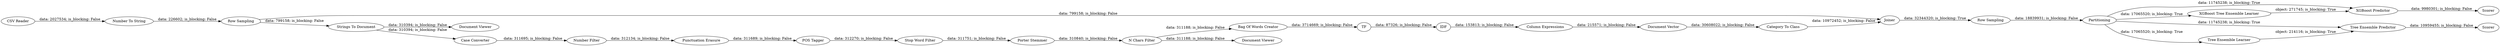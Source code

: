 digraph {
	"6495269748421463168_16" [label="Bag Of Words Creator"]
	"6495269748421463168_14" [label="Stop Word Filter"]
	"6495269748421463168_11" [label="Number Filter"]
	"6495269748421463168_37" [label="XGBoost Predictor"]
	"6495269748421463168_36" [label="XGBoost Tree Ensemble Learner"]
	"6495269748421463168_32" [label="CSV Reader"]
	"6495269748421463168_15" [label="Porter Stemmer"]
	"6495269748421463168_26" [label=Scorer]
	"6495269748421463168_17" [label=TF]
	"6495269748421463168_28" [label="Tree Ensemble Predictor"]
	"6495269748421463168_12" [label="Punctuation Erasure"]
	"6495269748421463168_10" [label="N Chars Filter"]
	"6495269748421463168_8" [label="Document Viewer"]
	"6495269748421463168_31" [label="Row Sampling"]
	"6495269748421463168_34" [label=Joiner]
	"6495269748421463168_20" [label="Document Vector"]
	"6495269748421463168_35" [label="Row Sampling"]
	"6495269748421463168_27" [label="Tree Ensemble Learner"]
	"6495269748421463168_23" [label=Partitioning]
	"6495269748421463168_18" [label=IDF]
	"6495269748421463168_9" [label="Case Converter"]
	"6495269748421463168_13" [label="POS Tagger"]
	"6495269748421463168_19" [label="Column Expressions"]
	"6495269748421463168_38" [label=Scorer]
	"6495269748421463168_7" [label="Strings To Document"]
	"6495269748421463168_33" [label="Number To String"]
	"6495269748421463168_21" [label="Category To Class"]
	"6495269748421463168_30" [label="Document Viewer"]
	"6495269748421463168_17" -> "6495269748421463168_18" [label="data: 87326; is_blocking: False"]
	"6495269748421463168_23" -> "6495269748421463168_36" [label="data: 17065520; is_blocking: True"]
	"6495269748421463168_33" -> "6495269748421463168_31" [label="data: 226602; is_blocking: False"]
	"6495269748421463168_28" -> "6495269748421463168_26" [label="data: 10959455; is_blocking: False"]
	"6495269748421463168_23" -> "6495269748421463168_37" [label="data: 11745238; is_blocking: True"]
	"6495269748421463168_27" -> "6495269748421463168_28" [label="object: 214116; is_blocking: True"]
	"6495269748421463168_18" -> "6495269748421463168_19" [label="data: 153813; is_blocking: False"]
	"6495269748421463168_7" -> "6495269748421463168_9" [label="data: 310394; is_blocking: False"]
	"6495269748421463168_21" -> "6495269748421463168_34" [label="data: 10972452; is_blocking: False"]
	"6495269748421463168_19" -> "6495269748421463168_20" [label="data: 215571; is_blocking: False"]
	"6495269748421463168_10" -> "6495269748421463168_16" [label="data: 311188; is_blocking: False"]
	"6495269748421463168_20" -> "6495269748421463168_21" [label="data: 30608022; is_blocking: False"]
	"6495269748421463168_7" -> "6495269748421463168_8" [label="data: 310394; is_blocking: False"]
	"6495269748421463168_37" -> "6495269748421463168_38" [label="data: 9980301; is_blocking: False"]
	"6495269748421463168_11" -> "6495269748421463168_12" [label="data: 312134; is_blocking: False"]
	"6495269748421463168_12" -> "6495269748421463168_13" [label="data: 311689; is_blocking: False"]
	"6495269748421463168_23" -> "6495269748421463168_27" [label="data: 17065520; is_blocking: True"]
	"6495269748421463168_10" -> "6495269748421463168_30" [label="data: 311188; is_blocking: False"]
	"6495269748421463168_9" -> "6495269748421463168_11" [label="data: 311695; is_blocking: False"]
	"6495269748421463168_34" -> "6495269748421463168_35" [label="data: 32344320; is_blocking: True"]
	"6495269748421463168_32" -> "6495269748421463168_33" [label="data: 2027534; is_blocking: False"]
	"6495269748421463168_15" -> "6495269748421463168_10" [label="data: 310840; is_blocking: False"]
	"6495269748421463168_13" -> "6495269748421463168_14" [label="data: 312270; is_blocking: False"]
	"6495269748421463168_36" -> "6495269748421463168_37" [label="object: 271745; is_blocking: True"]
	"6495269748421463168_23" -> "6495269748421463168_28" [label="data: 11745238; is_blocking: True"]
	"6495269748421463168_31" -> "6495269748421463168_34" [label="data: 799158; is_blocking: False"]
	"6495269748421463168_35" -> "6495269748421463168_23" [label="data: 18839931; is_blocking: False"]
	"6495269748421463168_14" -> "6495269748421463168_15" [label="data: 311751; is_blocking: False"]
	"6495269748421463168_31" -> "6495269748421463168_7" [label="data: 799158; is_blocking: False"]
	"6495269748421463168_16" -> "6495269748421463168_17" [label="data: 3714669; is_blocking: False"]
	rankdir=LR
}
